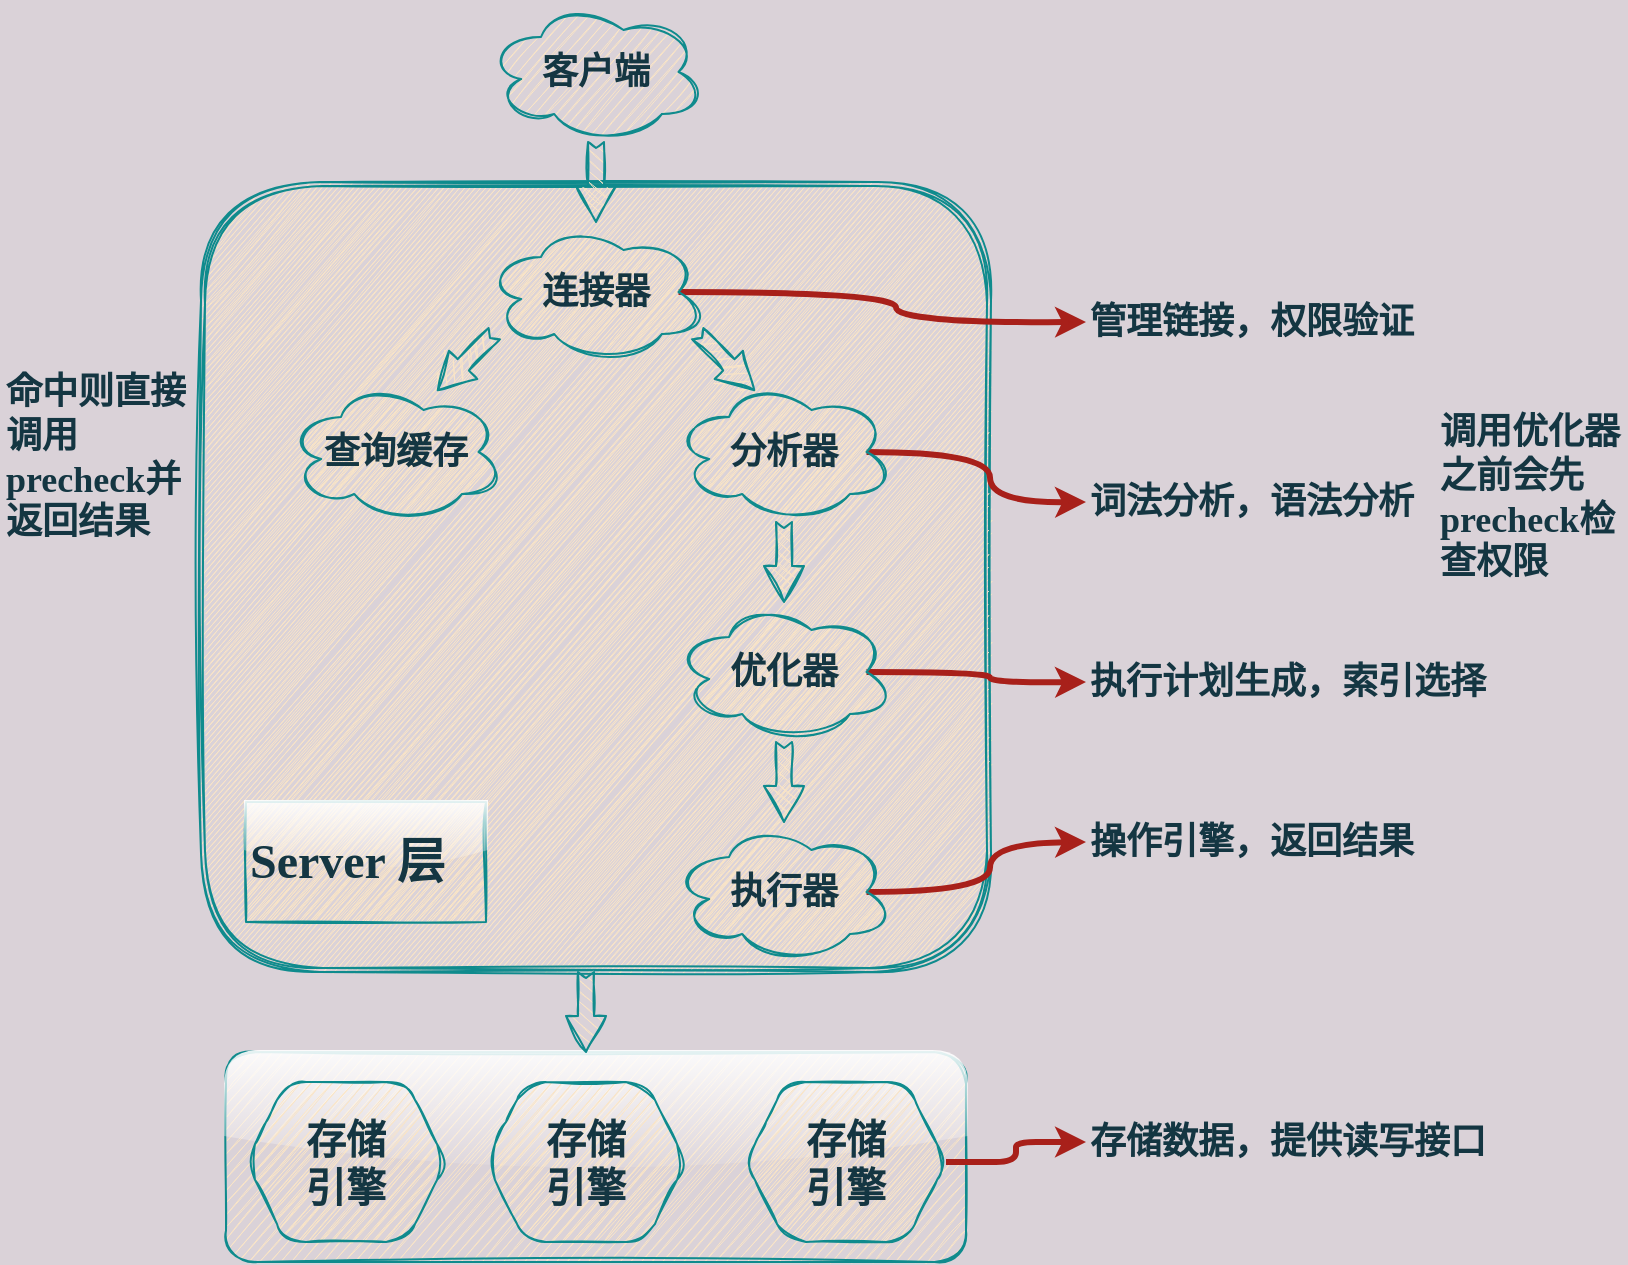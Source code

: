 <mxfile version="14.5.8" type="github">
  <diagram id="Ymm8_JE3hJP9QU7Ny3Nn" name="Page-1">
    <mxGraphModel dx="1422" dy="762" grid="1" gridSize="10" guides="1" tooltips="1" connect="1" arrows="1" fold="1" page="1" pageScale="1" pageWidth="827" pageHeight="1169" background="#DAD2D8" math="0" shadow="0">
      <root>
        <mxCell id="0" />
        <mxCell id="1" parent="0" />
        <mxCell id="lgnPLCaHQuWidmGqo9kg-18" value="" style="shape=ext;double=1;whiteSpace=wrap;html=1;aspect=fixed;rounded=1;shadow=0;glass=0;sketch=1;startSize=0;strokeColor=#0F8B8D;fillColor=#FAE5C7;fontColor=#143642;" vertex="1" parent="1">
          <mxGeometry x="177.5" y="170" width="395" height="395" as="geometry" />
        </mxCell>
        <mxCell id="lgnPLCaHQuWidmGqo9kg-2" value="&lt;font style=&quot;font-size: 18px;&quot;&gt;客户端&lt;/font&gt;" style="ellipse;shape=cloud;whiteSpace=wrap;html=1;rounded=0;shadow=0;glass=0;sketch=1;fillColor=#FAE5C7;strokeColor=#0F8B8D;fontSize=18;fontStyle=1;fontFamily=Comic Sans MS;fontColor=#143642;" vertex="1" parent="1">
          <mxGeometry x="320" y="80" width="110" height="70" as="geometry" />
        </mxCell>
        <mxCell id="lgnPLCaHQuWidmGqo9kg-49" style="edgeStyle=orthogonalEdgeStyle;rounded=0;orthogonalLoop=1;jettySize=auto;html=1;exitX=0.875;exitY=0.5;exitDx=0;exitDy=0;exitPerimeter=0;startSize=0;fontFamily=Comic Sans MS;fontSize=20;fontColor=#143642;curved=1;strokeColor=#A8201A;strokeWidth=3;labelBackgroundColor=#DAD2D8;" edge="1" parent="1" source="lgnPLCaHQuWidmGqo9kg-19">
          <mxGeometry relative="1" as="geometry">
            <mxPoint x="620" y="240" as="targetPoint" />
          </mxGeometry>
        </mxCell>
        <mxCell id="lgnPLCaHQuWidmGqo9kg-19" value="&lt;font style=&quot;font-size: 18px;&quot;&gt;连接器&lt;/font&gt;" style="ellipse;shape=cloud;whiteSpace=wrap;html=1;rounded=0;shadow=0;glass=0;sketch=1;fillColor=#FAE5C7;strokeColor=#0F8B8D;fontSize=18;fontStyle=1;fontFamily=Comic Sans MS;fontColor=#143642;" vertex="1" parent="1">
          <mxGeometry x="320" y="190" width="110" height="70" as="geometry" />
        </mxCell>
        <mxCell id="lgnPLCaHQuWidmGqo9kg-20" value="&lt;font style=&quot;font-size: 18px;&quot;&gt;查询缓存&lt;/font&gt;" style="ellipse;shape=cloud;whiteSpace=wrap;html=1;rounded=0;shadow=0;glass=0;sketch=1;fillColor=#FAE5C7;strokeColor=#0F8B8D;fontFamily=Comic Sans MS;fontStyle=1;fontSize=18;fontColor=#143642;" vertex="1" parent="1">
          <mxGeometry x="220" y="270" width="110" height="70" as="geometry" />
        </mxCell>
        <mxCell id="lgnPLCaHQuWidmGqo9kg-50" style="edgeStyle=orthogonalEdgeStyle;curved=1;rounded=0;orthogonalLoop=1;jettySize=auto;html=1;exitX=0.875;exitY=0.5;exitDx=0;exitDy=0;exitPerimeter=0;startSize=0;fontFamily=Comic Sans MS;fontSize=20;fontColor=#143642;strokeColor=#A8201A;strokeWidth=3;labelBackgroundColor=#DAD2D8;" edge="1" parent="1" source="lgnPLCaHQuWidmGqo9kg-21">
          <mxGeometry relative="1" as="geometry">
            <mxPoint x="620" y="330" as="targetPoint" />
          </mxGeometry>
        </mxCell>
        <mxCell id="lgnPLCaHQuWidmGqo9kg-21" value="&lt;font style=&quot;font-size: 18px;&quot;&gt;分析器&lt;/font&gt;" style="ellipse;shape=cloud;whiteSpace=wrap;html=1;rounded=0;shadow=0;glass=0;sketch=1;fillColor=#FAE5C7;strokeColor=#0F8B8D;fontFamily=Comic Sans MS;fontSize=18;fontStyle=1;fontColor=#143642;" vertex="1" parent="1">
          <mxGeometry x="414" y="270" width="110" height="70" as="geometry" />
        </mxCell>
        <mxCell id="lgnPLCaHQuWidmGqo9kg-51" style="edgeStyle=orthogonalEdgeStyle;curved=1;rounded=0;orthogonalLoop=1;jettySize=auto;html=1;exitX=0.875;exitY=0.5;exitDx=0;exitDy=0;exitPerimeter=0;startSize=0;fontFamily=Comic Sans MS;fontSize=20;fontColor=#143642;strokeColor=#A8201A;strokeWidth=3;labelBackgroundColor=#DAD2D8;" edge="1" parent="1" source="lgnPLCaHQuWidmGqo9kg-22">
          <mxGeometry relative="1" as="geometry">
            <mxPoint x="620" y="420" as="targetPoint" />
          </mxGeometry>
        </mxCell>
        <mxCell id="lgnPLCaHQuWidmGqo9kg-22" value="&lt;font style=&quot;font-size: 18px;&quot;&gt;优化器&lt;/font&gt;" style="ellipse;shape=cloud;whiteSpace=wrap;html=1;rounded=0;shadow=0;glass=0;sketch=1;fillColor=#FAE5C7;strokeColor=#0F8B8D;fontFamily=Comic Sans MS;fontStyle=1;fontSize=18;fontColor=#143642;" vertex="1" parent="1">
          <mxGeometry x="414" y="380" width="110" height="70" as="geometry" />
        </mxCell>
        <mxCell id="lgnPLCaHQuWidmGqo9kg-52" style="edgeStyle=orthogonalEdgeStyle;curved=1;rounded=0;orthogonalLoop=1;jettySize=auto;html=1;exitX=0.875;exitY=0.5;exitDx=0;exitDy=0;exitPerimeter=0;startSize=0;fontFamily=Comic Sans MS;fontSize=20;fontColor=#143642;strokeColor=#A8201A;strokeWidth=3;labelBackgroundColor=#DAD2D8;" edge="1" parent="1" source="lgnPLCaHQuWidmGqo9kg-23">
          <mxGeometry relative="1" as="geometry">
            <mxPoint x="620" y="500" as="targetPoint" />
          </mxGeometry>
        </mxCell>
        <mxCell id="lgnPLCaHQuWidmGqo9kg-23" value="&lt;font style=&quot;font-size: 18px&quot; face=&quot;Comic Sans MS&quot;&gt;&lt;b&gt;执行器&lt;/b&gt;&lt;/font&gt;" style="ellipse;shape=cloud;whiteSpace=wrap;html=1;rounded=0;shadow=0;glass=0;sketch=1;fillColor=#FAE5C7;strokeColor=#0F8B8D;fontColor=#143642;" vertex="1" parent="1">
          <mxGeometry x="414" y="490" width="110" height="70" as="geometry" />
        </mxCell>
        <mxCell id="lgnPLCaHQuWidmGqo9kg-31" value="" style="html=1;shadow=0;dashed=0;align=center;verticalAlign=middle;shape=mxgraph.arrows2.arrow;dy=0.6;dx=18;direction=south;notch=3;rounded=1;glass=0;sketch=1;startSize=0;fillColor=#FAE5C7;strokeColor=#0F8B8D;fontColor=#143642;" vertex="1" parent="1">
          <mxGeometry x="365" y="150" width="20" height="40" as="geometry" />
        </mxCell>
        <mxCell id="lgnPLCaHQuWidmGqo9kg-32" value="" style="html=1;shadow=0;dashed=0;align=center;verticalAlign=middle;shape=mxgraph.arrows2.arrow;dy=0.6;dx=18;direction=south;notch=3;rounded=1;glass=0;sketch=1;startSize=0;fillColor=#FAE5C7;strokeColor=#0F8B8D;rotation=45;fontColor=#143642;" vertex="1" parent="1">
          <mxGeometry x="300" y="240" width="20" height="40" as="geometry" />
        </mxCell>
        <mxCell id="lgnPLCaHQuWidmGqo9kg-33" value="" style="html=1;shadow=0;dashed=0;align=center;verticalAlign=middle;shape=mxgraph.arrows2.arrow;dy=0.6;dx=18;direction=south;notch=3;rounded=1;glass=0;sketch=1;startSize=0;fillColor=#FAE5C7;strokeColor=#0F8B8D;rotation=-45;fontColor=#143642;" vertex="1" parent="1">
          <mxGeometry x="430" y="240" width="20" height="40" as="geometry" />
        </mxCell>
        <mxCell id="lgnPLCaHQuWidmGqo9kg-35" value="" style="html=1;shadow=0;dashed=0;align=center;verticalAlign=middle;shape=mxgraph.arrows2.arrow;dy=0.6;dx=18;direction=south;notch=3;rounded=1;glass=0;sketch=1;startSize=0;fillColor=#FAE5C7;strokeColor=#0F8B8D;fontColor=#143642;" vertex="1" parent="1">
          <mxGeometry x="459" y="340" width="20" height="40" as="geometry" />
        </mxCell>
        <mxCell id="lgnPLCaHQuWidmGqo9kg-37" value="" style="html=1;shadow=0;dashed=0;align=center;verticalAlign=middle;shape=mxgraph.arrows2.arrow;dy=0.6;dx=18;direction=south;notch=3;rounded=1;glass=0;sketch=1;startSize=0;fillColor=#FAE5C7;strokeColor=#0F8B8D;fontColor=#143642;" vertex="1" parent="1">
          <mxGeometry x="459" y="450" width="20" height="40" as="geometry" />
        </mxCell>
        <mxCell id="lgnPLCaHQuWidmGqo9kg-39" value="&lt;font style=&quot;font-size: 24px&quot; face=&quot;Comic Sans MS&quot;&gt;&lt;b&gt;Server 层&lt;/b&gt;&lt;/font&gt;" style="rounded=0;whiteSpace=wrap;html=1;shadow=0;glass=1;sketch=1;startSize=0;align=left;fillColor=#FAE5C7;strokeColor=#0F8B8D;fontColor=#143642;" vertex="1" parent="1">
          <mxGeometry x="200" y="480" width="120" height="60" as="geometry" />
        </mxCell>
        <mxCell id="lgnPLCaHQuWidmGqo9kg-41" value="" style="rounded=1;whiteSpace=wrap;html=1;shadow=0;glass=1;sketch=1;startSize=0;strokeColor=#0F8B8D;fillColor=#FAE5C7;fontColor=#143642;" vertex="1" parent="1">
          <mxGeometry x="190" y="605" width="370" height="105" as="geometry" />
        </mxCell>
        <mxCell id="lgnPLCaHQuWidmGqo9kg-44" value="存储&lt;br style=&quot;font-size: 20px;&quot;&gt;引擎" style="shape=hexagon;perimeter=hexagonPerimeter2;whiteSpace=wrap;html=1;fixedSize=1;rounded=1;shadow=0;strokeColor=#0F8B8D;glass=1;startSize=0;sketch=1;fontSize=20;fontFamily=Comic Sans MS;fontStyle=1;fillColor=#FAE5C7;fontColor=#143642;" vertex="1" parent="1">
          <mxGeometry x="200" y="620" width="100" height="80" as="geometry" />
        </mxCell>
        <mxCell id="lgnPLCaHQuWidmGqo9kg-46" value="存储&lt;br style=&quot;font-size: 20px;&quot;&gt;引擎" style="shape=hexagon;perimeter=hexagonPerimeter2;whiteSpace=wrap;html=1;fixedSize=1;rounded=1;shadow=0;strokeColor=#0F8B8D;glass=1;startSize=0;sketch=1;fontSize=20;fontFamily=Comic Sans MS;fontStyle=1;fillColor=#FAE5C7;fontColor=#143642;" vertex="1" parent="1">
          <mxGeometry x="320" y="620" width="100" height="80" as="geometry" />
        </mxCell>
        <mxCell id="lgnPLCaHQuWidmGqo9kg-58" style="edgeStyle=orthogonalEdgeStyle;curved=0;rounded=1;sketch=0;orthogonalLoop=1;jettySize=auto;html=1;exitX=1;exitY=0.5;exitDx=0;exitDy=0;strokeColor=#A8201A;fillColor=#FAE5C7;fontFamily=Comic Sans MS;fontSize=18;fontColor=#143642;fontStyle=1;strokeWidth=3;labelBackgroundColor=#DAD2D8;" edge="1" parent="1" source="lgnPLCaHQuWidmGqo9kg-47" target="lgnPLCaHQuWidmGqo9kg-57">
          <mxGeometry relative="1" as="geometry" />
        </mxCell>
        <mxCell id="lgnPLCaHQuWidmGqo9kg-47" value="存储&lt;br style=&quot;font-size: 20px;&quot;&gt;引擎" style="shape=hexagon;perimeter=hexagonPerimeter2;whiteSpace=wrap;html=1;fixedSize=1;rounded=1;shadow=0;strokeColor=#0F8B8D;glass=1;startSize=0;sketch=1;fontSize=20;fontFamily=Comic Sans MS;fontStyle=1;fillColor=#FAE5C7;fontColor=#143642;" vertex="1" parent="1">
          <mxGeometry x="450" y="620" width="100" height="80" as="geometry" />
        </mxCell>
        <mxCell id="lgnPLCaHQuWidmGqo9kg-48" value="" style="html=1;shadow=0;dashed=0;align=center;verticalAlign=middle;shape=mxgraph.arrows2.arrow;dy=0.6;dx=18;direction=south;notch=3;rounded=1;glass=0;sketch=1;startSize=0;fillColor=#FAE5C7;strokeColor=#0F8B8D;fontColor=#143642;" vertex="1" parent="1">
          <mxGeometry x="360" y="565" width="20" height="40" as="geometry" />
        </mxCell>
        <mxCell id="lgnPLCaHQuWidmGqo9kg-53" value="管理链接，权限验证" style="text;html=1;strokeColor=none;fillColor=none;align=left;verticalAlign=middle;whiteSpace=wrap;rounded=0;sketch=0;fontColor=#143642;fontFamily=Comic Sans MS;fontSize=18;fontStyle=1;horizontal=1;" vertex="1" parent="1">
          <mxGeometry x="620" y="220" width="170" height="40" as="geometry" />
        </mxCell>
        <mxCell id="lgnPLCaHQuWidmGqo9kg-54" value="词法分析，语法分析" style="text;html=1;strokeColor=none;fillColor=none;align=left;verticalAlign=middle;whiteSpace=wrap;rounded=0;sketch=0;fontColor=#143642;fontFamily=Comic Sans MS;fontSize=18;fontStyle=1;horizontal=1;" vertex="1" parent="1">
          <mxGeometry x="620" y="310" width="170" height="40" as="geometry" />
        </mxCell>
        <mxCell id="lgnPLCaHQuWidmGqo9kg-55" value="执行计划生成，索引选择" style="text;html=1;strokeColor=none;fillColor=none;align=left;verticalAlign=middle;whiteSpace=wrap;rounded=0;sketch=0;fontColor=#143642;fontFamily=Comic Sans MS;fontSize=18;fontStyle=1;horizontal=1;" vertex="1" parent="1">
          <mxGeometry x="620" y="400" width="200" height="40" as="geometry" />
        </mxCell>
        <mxCell id="lgnPLCaHQuWidmGqo9kg-56" value="操作引擎，返回结果" style="text;html=1;strokeColor=none;fillColor=none;align=left;verticalAlign=middle;whiteSpace=wrap;rounded=0;sketch=0;fontColor=#143642;fontFamily=Comic Sans MS;fontSize=18;fontStyle=1;horizontal=1;" vertex="1" parent="1">
          <mxGeometry x="620" y="480" width="200" height="40" as="geometry" />
        </mxCell>
        <mxCell id="lgnPLCaHQuWidmGqo9kg-57" value="存储数据，提供读写接口" style="text;html=1;strokeColor=none;fillColor=none;align=left;verticalAlign=middle;whiteSpace=wrap;rounded=0;sketch=0;fontColor=#143642;fontFamily=Comic Sans MS;fontSize=18;fontStyle=1;horizontal=1;" vertex="1" parent="1">
          <mxGeometry x="620" y="630" width="210" height="40" as="geometry" />
        </mxCell>
        <mxCell id="lgnPLCaHQuWidmGqo9kg-59" value="命中则直接调用precheck并返回结果" style="text;html=1;strokeColor=none;fillColor=none;align=left;verticalAlign=middle;whiteSpace=wrap;rounded=0;sketch=0;fontColor=#143642;fontFamily=Comic Sans MS;fontSize=18;fontStyle=1;horizontal=0;rotation=90;" vertex="1" parent="1">
          <mxGeometry x="72.5" y="260" width="105" height="95" as="geometry" />
        </mxCell>
        <mxCell id="lgnPLCaHQuWidmGqo9kg-60" value="调用优化器之前会先precheck检查权限" style="text;html=1;strokeColor=none;fillColor=none;align=left;verticalAlign=middle;whiteSpace=wrap;rounded=0;sketch=0;fontColor=#143642;fontFamily=Comic Sans MS;fontSize=18;fontStyle=1;horizontal=0;rotation=90;" vertex="1" parent="1">
          <mxGeometry x="790" y="280" width="105" height="95" as="geometry" />
        </mxCell>
      </root>
    </mxGraphModel>
  </diagram>
</mxfile>

